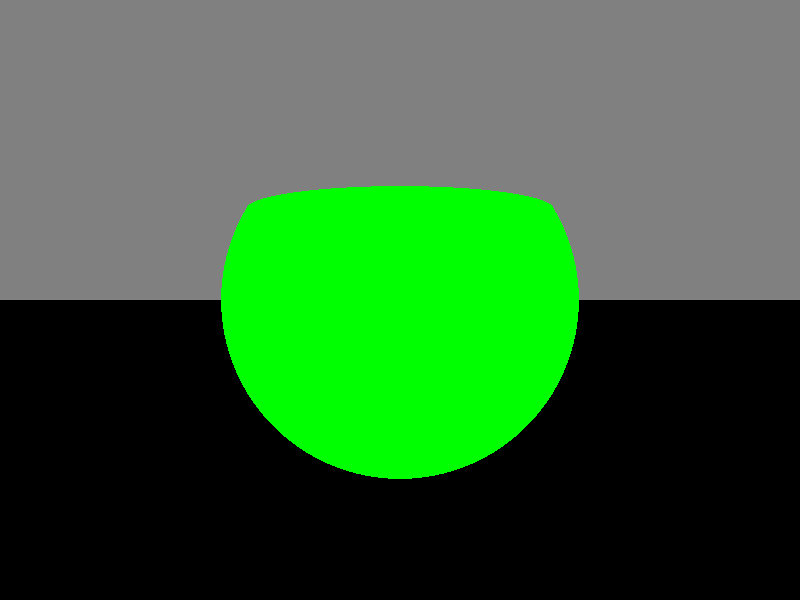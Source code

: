 camera {
  location  <0, 0, 14>
  up        <0,  1,  0>
  right     <1.33333, 0,  0>
  look_at   <0, 0, 0>
}

light_source {<0, 14, 0> color rgb <1.0, 1.0, 1.0>}

sphere { <-1.5, 1.5, 0>, 0.5
  pigment { color rgb <0, 0, 0>}
}

sphere { <2.5, 1.5, 0>, 0.5
  pigment { color rgb <0, 0, 0>}
}

sphere { <0, 0, 0>, 0.8
  pigment { color rgb <1.0, 0, 0>}
}

sphere { <-2, 1.5, 0>, 1
  pigment { color rgb <1.0, 1.0, 1.0>}
}

sphere { <2, 1.5, 0>, 1
  pigment { color rgb <1.0, 1.0, 1.0>}
}

sphere { <0, 0, 0>, 4
  pigment { color rgb <0.0, 1.0, 0.0>}
}

plane {<0, 1, 0>, 2
      pigment {color rgb <0.5, 0.5, 0.5>}
}